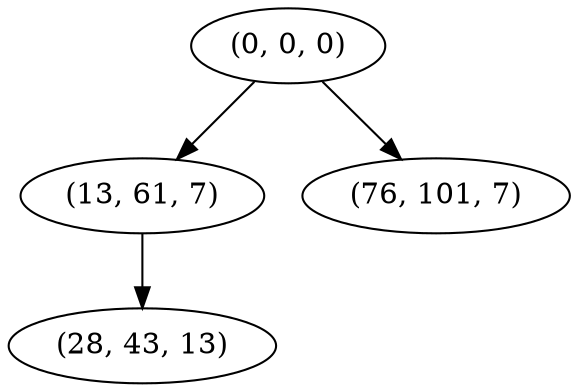 digraph tree {
    "(0, 0, 0)";
    "(13, 61, 7)";
    "(28, 43, 13)";
    "(76, 101, 7)";
    "(0, 0, 0)" -> "(13, 61, 7)";
    "(0, 0, 0)" -> "(76, 101, 7)";
    "(13, 61, 7)" -> "(28, 43, 13)";
}
